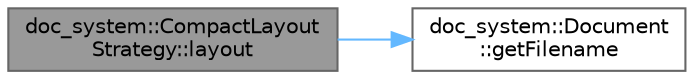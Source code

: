 digraph "doc_system::CompactLayoutStrategy::layout"
{
 // INTERACTIVE_SVG=YES
 // LATEX_PDF_SIZE
  bgcolor="transparent";
  edge [fontname=Helvetica,fontsize=10,labelfontname=Helvetica,labelfontsize=10];
  node [fontname=Helvetica,fontsize=10,shape=box,height=0.2,width=0.4];
  rankdir="LR";
  Node1 [id="Node000001",label="doc_system::CompactLayout\lStrategy::layout",height=0.2,width=0.4,color="gray40", fillcolor="grey60", style="filled", fontcolor="black",tooltip=" "];
  Node1 -> Node2 [id="edge1_Node000001_Node000002",color="steelblue1",style="solid",tooltip=" "];
  Node2 [id="Node000002",label="doc_system::Document\l::getFilename",height=0.2,width=0.4,color="grey40", fillcolor="white", style="filled",URL="$classdoc__system_1_1_document.html#aba3cd5f64079599a42a30887e41a421f",tooltip=" "];
}
